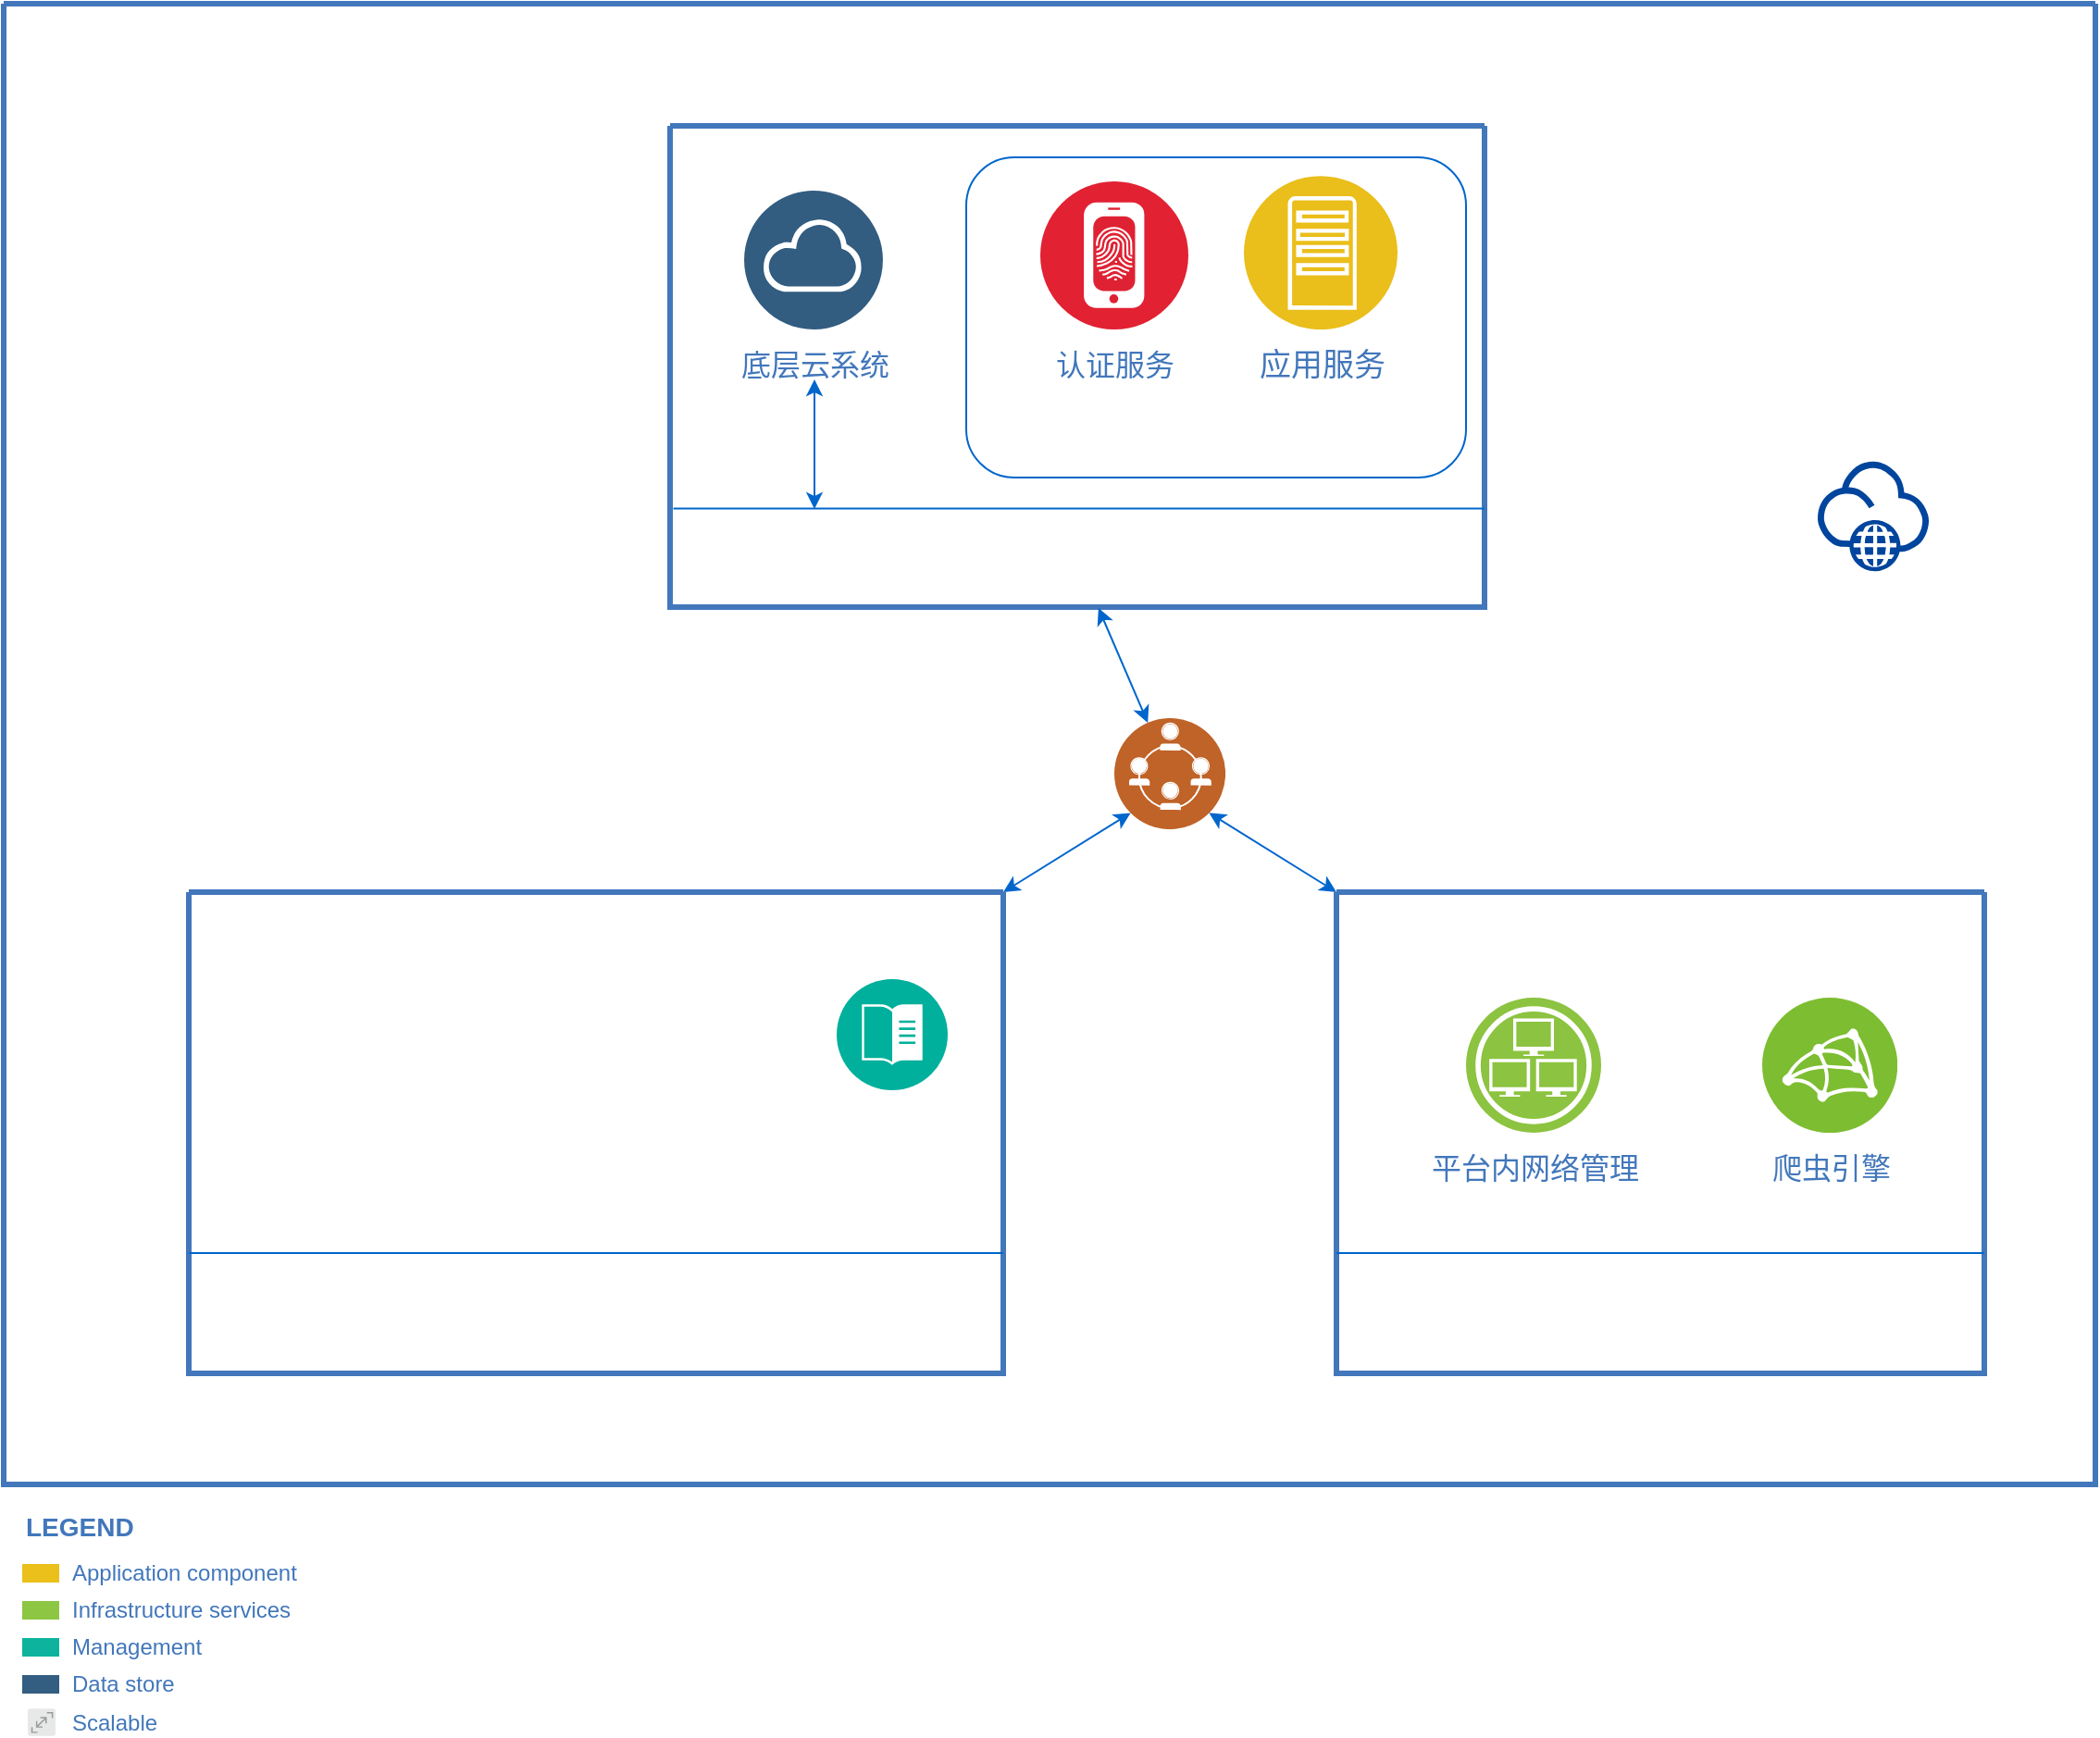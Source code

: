 <mxfile version="13.7.1" type="github">
  <diagram id="0d7cefc2-ccd6-e077-73ed-a8e48b0cddf6" name="Page-1">
    <mxGraphModel dx="1987" dy="1109" grid="1" gridSize="10" guides="1" tooltips="1" connect="1" arrows="1" fold="1" page="1" pageScale="1" pageWidth="1169" pageHeight="827" background="#ffffff" math="0" shadow="0">
      <root>
        <mxCell id="0" />
        <mxCell id="1" parent="0" />
        <mxCell id="2" value="" style="swimlane;shadow=0;strokeColor=#4277BB;fillColor=#ffffff;fontColor=#4277BB;align=right;startSize=0;collapsible=0;strokeWidth=3;" parent="1" vertex="1">
          <mxGeometry x="20" y="14" width="1130" height="800" as="geometry" />
        </mxCell>
        <mxCell id="79" value="" style="swimlane;shadow=0;strokeColor=#4277BB;fillColor=#ffffff;fontColor=#4277BB;align=right;startSize=0;collapsible=0;strokeWidth=3;" parent="2" vertex="1">
          <mxGeometry x="720" y="480" width="350" height="260" as="geometry" />
        </mxCell>
        <mxCell id="xIBIwLFiV7QvSY9EjHSz-122" value="爬虫引擎" style="aspect=fixed;perimeter=ellipsePerimeter;html=1;align=center;shadow=0;dashed=0;fontColor=#4277BB;labelBackgroundColor=#ffffff;fontSize=16;spacingTop=3;image;image=img/lib/ibm/infrastructure/microservices_mesh.svg;strokeColor=#0066CC;fillColor=none;" vertex="1" parent="79">
          <mxGeometry x="230" y="57" width="73" height="73" as="geometry" />
        </mxCell>
        <mxCell id="xIBIwLFiV7QvSY9EjHSz-123" value="平台内网络管理" style="aspect=fixed;perimeter=ellipsePerimeter;html=1;align=center;shadow=0;dashed=0;fontColor=#4277BB;labelBackgroundColor=#ffffff;fontSize=16;spacingTop=3;image;image=img/lib/ibm/infrastructure/infrastructure_services.svg;strokeColor=#0066CC;fillColor=none;" vertex="1" parent="79">
          <mxGeometry x="70" y="57" width="73" height="73" as="geometry" />
        </mxCell>
        <mxCell id="xIBIwLFiV7QvSY9EjHSz-106" value="" style="swimlane;shadow=0;strokeColor=#4277BB;fillColor=#ffffff;fontColor=#4277BB;align=right;startSize=0;collapsible=0;strokeWidth=3;" vertex="1" parent="2">
          <mxGeometry x="100" y="480" width="440" height="260" as="geometry" />
        </mxCell>
        <mxCell id="xIBIwLFiV7QvSY9EjHSz-121" value="" style="aspect=fixed;perimeter=ellipsePerimeter;html=1;align=center;shadow=0;dashed=0;fontColor=#4277BB;labelBackgroundColor=#ffffff;fontSize=12;spacingTop=3;image;image=img/lib/ibm/management/content_management.svg;strokeColor=#0066CC;fillColor=none;" vertex="1" parent="xIBIwLFiV7QvSY9EjHSz-106">
          <mxGeometry x="350" y="47" width="60" height="60" as="geometry" />
        </mxCell>
        <mxCell id="xIBIwLFiV7QvSY9EjHSz-107" value="" style="swimlane;shadow=0;strokeColor=#4277BB;fillColor=#ffffff;fontColor=#4277BB;align=right;startSize=0;collapsible=0;strokeWidth=3;fontSize=17;" vertex="1" parent="2">
          <mxGeometry x="360" y="66" width="440" height="260" as="geometry" />
        </mxCell>
        <mxCell id="xIBIwLFiV7QvSY9EjHSz-116" value="" style="rounded=1;whiteSpace=wrap;html=1;fontSize=17;strokeColor=#0066CC;fillColor=none;verticalAlign=bottom;" vertex="1" parent="xIBIwLFiV7QvSY9EjHSz-107">
          <mxGeometry x="160" y="17" width="270" height="173" as="geometry" />
        </mxCell>
        <mxCell id="xIBIwLFiV7QvSY9EjHSz-115" value="应用服务" style="aspect=fixed;perimeter=ellipsePerimeter;html=1;align=center;shadow=0;dashed=0;fontColor=#4277BB;labelBackgroundColor=#ffffff;fontSize=17;spacingTop=3;image;image=img/lib/ibm/applications/app_server.svg;" vertex="1" parent="xIBIwLFiV7QvSY9EjHSz-107">
          <mxGeometry x="310" y="27" width="83" height="83" as="geometry" />
        </mxCell>
        <mxCell id="xIBIwLFiV7QvSY9EjHSz-117" value="&lt;font style=&quot;font-size: 16px&quot;&gt;认证服务&lt;/font&gt;" style="aspect=fixed;perimeter=ellipsePerimeter;html=1;align=center;shadow=0;dashed=0;fontColor=#4277BB;labelBackgroundColor=#ffffff;fontSize=12;spacingTop=3;image;image=img/lib/ibm/security/identity_provider.svg;strokeColor=#0066CC;fillColor=none;" vertex="1" parent="xIBIwLFiV7QvSY9EjHSz-107">
          <mxGeometry x="200" y="30" width="80" height="80" as="geometry" />
        </mxCell>
        <mxCell id="xIBIwLFiV7QvSY9EjHSz-118" value="底层云系统" style="aspect=fixed;perimeter=ellipsePerimeter;html=1;align=center;shadow=0;dashed=0;fontColor=#4277BB;labelBackgroundColor=#ffffff;fontSize=16;spacingTop=3;image;image=img/lib/ibm/data/cloud.svg;strokeColor=#0066CC;fillColor=none;" vertex="1" parent="xIBIwLFiV7QvSY9EjHSz-107">
          <mxGeometry x="40" y="35" width="75" height="75" as="geometry" />
        </mxCell>
        <mxCell id="xIBIwLFiV7QvSY9EjHSz-119" value="" style="html=1;labelBackgroundColor=#ffffff;startArrow=classic;startFill=1;startSize=6;endArrow=classic;endFill=1;endSize=6;jettySize=auto;orthogonalLoop=1;strokeWidth=1;fontSize=14;strokeColor=#0066CC;" edge="1" parent="xIBIwLFiV7QvSY9EjHSz-107">
          <mxGeometry width="60" height="60" relative="1" as="geometry">
            <mxPoint x="78" y="207" as="sourcePoint" />
            <mxPoint x="78" y="137" as="targetPoint" />
          </mxGeometry>
        </mxCell>
        <mxCell id="xIBIwLFiV7QvSY9EjHSz-108" value="" style="aspect=fixed;perimeter=ellipsePerimeter;html=1;align=center;shadow=0;dashed=0;fontColor=#4277BB;labelBackgroundColor=#ffffff;fontSize=12;spacingTop=3;image;image=img/lib/ibm/social/networking.svg;" vertex="1" parent="2">
          <mxGeometry x="600" y="386" width="60" height="60" as="geometry" />
        </mxCell>
        <mxCell id="xIBIwLFiV7QvSY9EjHSz-109" value="" style="html=1;labelBackgroundColor=#ffffff;startArrow=classic;startFill=1;startSize=6;endArrow=classic;endFill=1;endSize=6;jettySize=auto;orthogonalLoop=1;strokeWidth=1;fontSize=14;entryX=0;entryY=1;entryDx=0;entryDy=0;exitX=1;exitY=0;exitDx=0;exitDy=0;strokeColor=#0066CC;" edge="1" parent="2" source="xIBIwLFiV7QvSY9EjHSz-106" target="xIBIwLFiV7QvSY9EjHSz-108">
          <mxGeometry width="60" height="60" relative="1" as="geometry">
            <mxPoint x="500" y="460" as="sourcePoint" />
            <mxPoint x="560" y="400" as="targetPoint" />
          </mxGeometry>
        </mxCell>
        <mxCell id="xIBIwLFiV7QvSY9EjHSz-110" value="" style="html=1;labelBackgroundColor=#ffffff;startArrow=classic;startFill=1;startSize=6;endArrow=classic;endFill=1;endSize=6;jettySize=auto;orthogonalLoop=1;strokeWidth=1;fontSize=14;entryX=1;entryY=1;entryDx=0;entryDy=0;exitX=0;exitY=0;exitDx=0;exitDy=0;strokeColor=#0066CC;" edge="1" parent="2" source="79" target="xIBIwLFiV7QvSY9EjHSz-108">
          <mxGeometry width="60" height="60" relative="1" as="geometry">
            <mxPoint x="680" y="480" as="sourcePoint" />
            <mxPoint x="740" y="420" as="targetPoint" />
          </mxGeometry>
        </mxCell>
        <mxCell id="xIBIwLFiV7QvSY9EjHSz-111" value="" style="html=1;labelBackgroundColor=#ffffff;startArrow=classic;startFill=1;startSize=6;endArrow=classic;endFill=1;endSize=6;jettySize=auto;orthogonalLoop=1;strokeWidth=1;fontSize=14;entryX=0.526;entryY=1.002;entryDx=0;entryDy=0;entryPerimeter=0;strokeColor=#0066CC;" edge="1" parent="2" source="xIBIwLFiV7QvSY9EjHSz-108" target="xIBIwLFiV7QvSY9EjHSz-107">
          <mxGeometry width="60" height="60" relative="1" as="geometry">
            <mxPoint x="550" y="377" as="sourcePoint" />
            <mxPoint x="610" y="317" as="targetPoint" />
          </mxGeometry>
        </mxCell>
        <mxCell id="xIBIwLFiV7QvSY9EjHSz-112" value="" style="html=1;labelBackgroundColor=#ffffff;jettySize=auto;orthogonalLoop=1;strokeWidth=1;fontSize=14;endArrow=none;endFill=0;exitX=0;exitY=0.75;exitDx=0;exitDy=0;entryX=1;entryY=0.75;entryDx=0;entryDy=0;strokeColor=#0066CC;" edge="1" parent="2" source="xIBIwLFiV7QvSY9EjHSz-106" target="xIBIwLFiV7QvSY9EjHSz-106">
          <mxGeometry width="60" height="60" relative="1" as="geometry">
            <mxPoint x="270" y="577" as="sourcePoint" />
            <mxPoint x="330" y="517" as="targetPoint" />
          </mxGeometry>
        </mxCell>
        <mxCell id="xIBIwLFiV7QvSY9EjHSz-113" value="" style="html=1;labelBackgroundColor=#ffffff;jettySize=auto;orthogonalLoop=1;strokeWidth=1;fontSize=14;endArrow=none;endFill=0;exitX=0;exitY=0.75;exitDx=0;exitDy=0;entryX=1;entryY=0.75;entryDx=0;entryDy=0;strokeColor=#0066CC;" edge="1" parent="2" source="79" target="79">
          <mxGeometry width="60" height="60" relative="1" as="geometry">
            <mxPoint x="830" y="587" as="sourcePoint" />
            <mxPoint x="890" y="527" as="targetPoint" />
          </mxGeometry>
        </mxCell>
        <mxCell id="xIBIwLFiV7QvSY9EjHSz-114" value="" style="html=1;labelBackgroundColor=#ffffff;jettySize=auto;orthogonalLoop=1;strokeWidth=1;fontSize=14;endArrow=none;endFill=0;exitX=0.004;exitY=0.795;exitDx=0;exitDy=0;exitPerimeter=0;entryX=1;entryY=0.795;entryDx=0;entryDy=0;entryPerimeter=0;strokeColor=#0066CC;" edge="1" parent="2" source="xIBIwLFiV7QvSY9EjHSz-107" target="xIBIwLFiV7QvSY9EjHSz-107">
          <mxGeometry width="60" height="60" relative="1" as="geometry">
            <mxPoint x="430" y="293" as="sourcePoint" />
            <mxPoint x="490" y="233" as="targetPoint" />
          </mxGeometry>
        </mxCell>
        <mxCell id="xIBIwLFiV7QvSY9EjHSz-120" value="" style="aspect=fixed;perimeter=ellipsePerimeter;html=1;align=center;shadow=0;dashed=0;fontColor=#4277BB;labelBackgroundColor=#ffffff;fontSize=12;spacingTop=3;image;image=img/lib/ibm/vpc/Internet.svg;strokeColor=#0066CC;fillColor=none;" vertex="1" parent="2">
          <mxGeometry x="980" y="247" width="60" height="60" as="geometry" />
        </mxCell>
        <mxCell id="6" value="Application component" style="rounded=0;html=1;shadow=0;labelBackgroundColor=none;strokeColor=none;strokeWidth=2;fillColor=#EBC01A;gradientColor=none;fontSize=12;fontColor=#4277BB;align=left;labelPosition=right;verticalLabelPosition=middle;verticalAlign=middle;spacingLeft=5;" parent="1" vertex="1">
          <mxGeometry x="30" y="857" width="20" height="10" as="geometry" />
        </mxCell>
        <mxCell id="7" value="Infrastructure services" style="rounded=0;html=1;shadow=0;labelBackgroundColor=none;strokeColor=none;strokeWidth=2;fillColor=#8DC642;gradientColor=none;fontSize=12;fontColor=#4277BB;align=left;labelPosition=right;verticalLabelPosition=middle;verticalAlign=middle;spacingLeft=5;" parent="1" vertex="1">
          <mxGeometry x="30" y="877" width="20" height="10" as="geometry" />
        </mxCell>
        <mxCell id="8" value="Management" style="rounded=0;html=1;shadow=0;labelBackgroundColor=none;strokeColor=none;strokeWidth=2;fillColor=#0DB39D;gradientColor=none;fontSize=12;fontColor=#4277BB;align=left;labelPosition=right;verticalLabelPosition=middle;verticalAlign=middle;spacingLeft=5;" parent="1" vertex="1">
          <mxGeometry x="30" y="897" width="20" height="10" as="geometry" />
        </mxCell>
        <mxCell id="9" value="Data store" style="rounded=0;html=1;shadow=0;labelBackgroundColor=none;strokeColor=none;strokeWidth=2;fillColor=#335D81;gradientColor=none;fontSize=12;fontColor=#4277BB;align=left;labelPosition=right;verticalLabelPosition=middle;verticalAlign=middle;spacingLeft=5;" parent="1" vertex="1">
          <mxGeometry x="30" y="917" width="20" height="10" as="geometry" />
        </mxCell>
        <mxCell id="13" value="LEGEND" style="text;html=1;align=left;verticalAlign=middle;fontColor=#4277BB;shadow=0;dashed=0;strokeColor=none;fillColor=none;labelBackgroundColor=none;fontStyle=1;fontSize=14;spacingLeft=0;" parent="1" vertex="1">
          <mxGeometry x="30" y="827" width="150" height="20" as="geometry" />
        </mxCell>
        <mxCell id="102" value="Scalable" style="aspect=fixed;perimeter=ellipsePerimeter;html=1;align=left;shadow=0;image;image=img/lib/ibm/miscellaneous/scalable.svg;rounded=0;labelBackgroundColor=none;strokeColor=none;strokeWidth=2;fillColor=#335D81;gradientColor=none;fontSize=12;fontColor=#4277BB;verticalAlign=middle;spacingLeft=7;labelPosition=right;verticalLabelPosition=middle;" parent="1" vertex="1">
          <mxGeometry x="33" y="935" width="15" height="15" as="geometry" />
        </mxCell>
      </root>
    </mxGraphModel>
  </diagram>
</mxfile>

